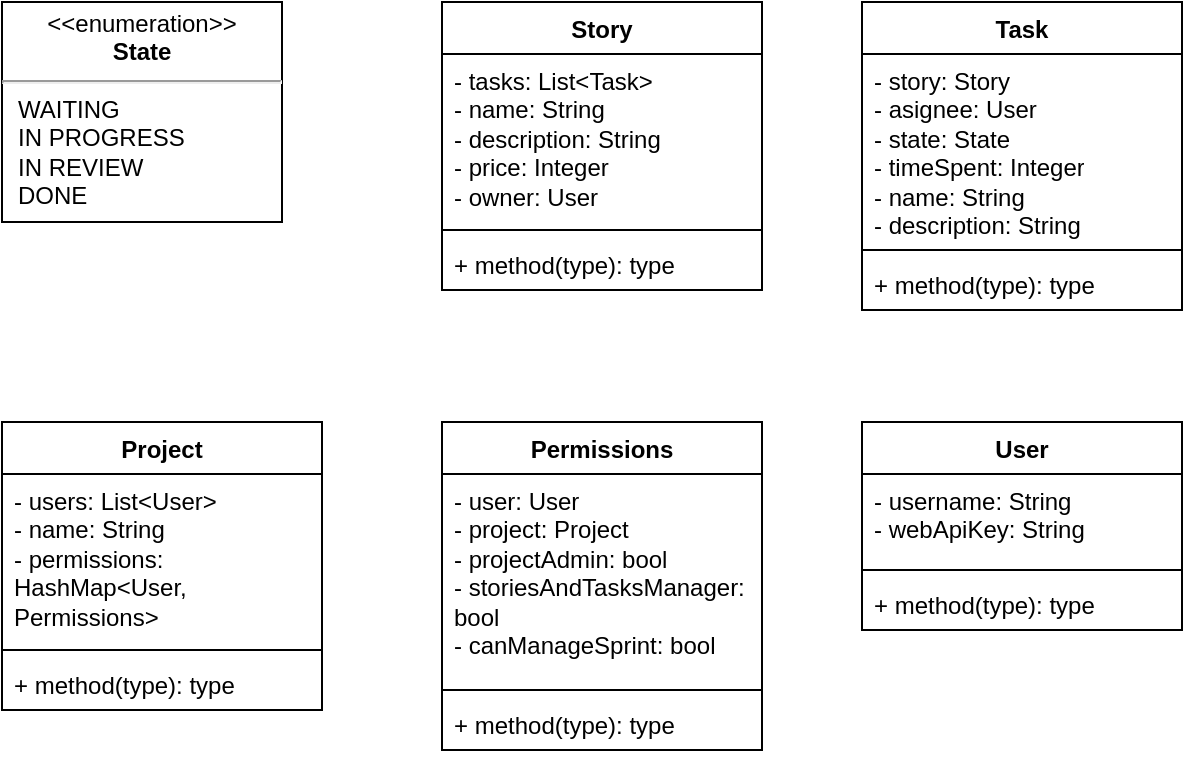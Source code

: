 <mxfile version="22.0.8" type="device">
  <diagram id="C5RBs43oDa-KdzZeNtuy" name="Page-1">
    <mxGraphModel dx="1235" dy="628" grid="1" gridSize="10" guides="1" tooltips="1" connect="1" arrows="1" fold="1" page="1" pageScale="1" pageWidth="827" pageHeight="1169" math="0" shadow="0">
      <root>
        <mxCell id="WIyWlLk6GJQsqaUBKTNV-0" />
        <mxCell id="WIyWlLk6GJQsqaUBKTNV-1" parent="WIyWlLk6GJQsqaUBKTNV-0" />
        <mxCell id="xTrlHvVz5tuh_iKy9N_Q-1" value="Story" style="swimlane;fontStyle=1;align=center;verticalAlign=top;childLayout=stackLayout;horizontal=1;startSize=26;horizontalStack=0;resizeParent=1;resizeParentMax=0;resizeLast=0;collapsible=1;marginBottom=0;whiteSpace=wrap;html=1;" vertex="1" parent="WIyWlLk6GJQsqaUBKTNV-1">
          <mxGeometry x="260" y="50" width="160" height="144" as="geometry" />
        </mxCell>
        <mxCell id="xTrlHvVz5tuh_iKy9N_Q-2" value="- tasks: List&amp;lt;Task&amp;gt;&lt;br&gt;- name: String&lt;br&gt;- description: String&lt;br&gt;- price: Integer&lt;br&gt;- owner: User" style="text;strokeColor=none;fillColor=none;align=left;verticalAlign=top;spacingLeft=4;spacingRight=4;overflow=hidden;rotatable=0;points=[[0,0.5],[1,0.5]];portConstraint=eastwest;whiteSpace=wrap;html=1;" vertex="1" parent="xTrlHvVz5tuh_iKy9N_Q-1">
          <mxGeometry y="26" width="160" height="84" as="geometry" />
        </mxCell>
        <mxCell id="xTrlHvVz5tuh_iKy9N_Q-13" value="" style="line;strokeWidth=1;fillColor=none;align=left;verticalAlign=middle;spacingTop=-1;spacingLeft=3;spacingRight=3;rotatable=0;labelPosition=right;points=[];portConstraint=eastwest;strokeColor=inherit;" vertex="1" parent="xTrlHvVz5tuh_iKy9N_Q-1">
          <mxGeometry y="110" width="160" height="8" as="geometry" />
        </mxCell>
        <mxCell id="xTrlHvVz5tuh_iKy9N_Q-14" value="+ method(type): type" style="text;strokeColor=none;fillColor=none;align=left;verticalAlign=top;spacingLeft=4;spacingRight=4;overflow=hidden;rotatable=0;points=[[0,0.5],[1,0.5]];portConstraint=eastwest;whiteSpace=wrap;html=1;dashed=1;" vertex="1" parent="xTrlHvVz5tuh_iKy9N_Q-1">
          <mxGeometry y="118" width="160" height="26" as="geometry" />
        </mxCell>
        <mxCell id="xTrlHvVz5tuh_iKy9N_Q-5" value="Task" style="swimlane;fontStyle=1;align=center;verticalAlign=top;childLayout=stackLayout;horizontal=1;startSize=26;horizontalStack=0;resizeParent=1;resizeParentMax=0;resizeLast=0;collapsible=1;marginBottom=0;whiteSpace=wrap;html=1;" vertex="1" parent="WIyWlLk6GJQsqaUBKTNV-1">
          <mxGeometry x="470" y="50" width="160" height="154" as="geometry" />
        </mxCell>
        <mxCell id="xTrlHvVz5tuh_iKy9N_Q-6" value="- story: Story&lt;br&gt;- asignee: User&lt;br&gt;- state: State&lt;br&gt;- timeSpent: Integer&lt;br&gt;- name: String&lt;br&gt;- description: String" style="text;strokeColor=none;fillColor=none;align=left;verticalAlign=top;spacingLeft=4;spacingRight=4;overflow=hidden;rotatable=0;points=[[0,0.5],[1,0.5]];portConstraint=eastwest;whiteSpace=wrap;html=1;" vertex="1" parent="xTrlHvVz5tuh_iKy9N_Q-5">
          <mxGeometry y="26" width="160" height="94" as="geometry" />
        </mxCell>
        <mxCell id="xTrlHvVz5tuh_iKy9N_Q-7" value="" style="line;strokeWidth=1;fillColor=none;align=left;verticalAlign=middle;spacingTop=-1;spacingLeft=3;spacingRight=3;rotatable=0;labelPosition=right;points=[];portConstraint=eastwest;strokeColor=inherit;" vertex="1" parent="xTrlHvVz5tuh_iKy9N_Q-5">
          <mxGeometry y="120" width="160" height="8" as="geometry" />
        </mxCell>
        <mxCell id="xTrlHvVz5tuh_iKy9N_Q-8" value="+ method(type): type" style="text;strokeColor=none;fillColor=none;align=left;verticalAlign=top;spacingLeft=4;spacingRight=4;overflow=hidden;rotatable=0;points=[[0,0.5],[1,0.5]];portConstraint=eastwest;whiteSpace=wrap;html=1;" vertex="1" parent="xTrlHvVz5tuh_iKy9N_Q-5">
          <mxGeometry y="128" width="160" height="26" as="geometry" />
        </mxCell>
        <mxCell id="xTrlHvVz5tuh_iKy9N_Q-10" value="&lt;p style=&quot;margin:0px;margin-top:4px;text-align:center;&quot;&gt;&amp;lt;&amp;lt;enumeration&amp;gt;&amp;gt;&lt;br&gt;&lt;b&gt;State&lt;/b&gt;&lt;/p&gt;&lt;hr&gt;&lt;p style=&quot;margin:0px;margin-left:8px;text-align:left;&quot;&gt;WAITING&lt;/p&gt;&lt;p style=&quot;margin:0px;margin-left:8px;text-align:left;&quot;&gt;IN PROGRESS&lt;/p&gt;&lt;p style=&quot;margin:0px;margin-left:8px;text-align:left;&quot;&gt;IN REVIEW&lt;/p&gt;&lt;p style=&quot;margin:0px;margin-left:8px;text-align:left;&quot;&gt;DONE&lt;/p&gt;" style="shape=rect;html=1;overflow=fill;whiteSpace=wrap;" vertex="1" parent="WIyWlLk6GJQsqaUBKTNV-1">
          <mxGeometry x="40" y="50" width="140" height="110" as="geometry" />
        </mxCell>
        <mxCell id="xTrlHvVz5tuh_iKy9N_Q-15" value="Project" style="swimlane;fontStyle=1;align=center;verticalAlign=top;childLayout=stackLayout;horizontal=1;startSize=26;horizontalStack=0;resizeParent=1;resizeParentMax=0;resizeLast=0;collapsible=1;marginBottom=0;whiteSpace=wrap;html=1;" vertex="1" parent="WIyWlLk6GJQsqaUBKTNV-1">
          <mxGeometry x="40" y="260" width="160" height="144" as="geometry" />
        </mxCell>
        <mxCell id="xTrlHvVz5tuh_iKy9N_Q-16" value="- users: List&amp;lt;User&amp;gt;&lt;br&gt;- name: String&lt;br&gt;- permissions: HashMap&amp;lt;User, Permissions&amp;gt;" style="text;strokeColor=none;fillColor=none;align=left;verticalAlign=top;spacingLeft=4;spacingRight=4;overflow=hidden;rotatable=0;points=[[0,0.5],[1,0.5]];portConstraint=eastwest;whiteSpace=wrap;html=1;" vertex="1" parent="xTrlHvVz5tuh_iKy9N_Q-15">
          <mxGeometry y="26" width="160" height="84" as="geometry" />
        </mxCell>
        <mxCell id="xTrlHvVz5tuh_iKy9N_Q-17" value="" style="line;strokeWidth=1;fillColor=none;align=left;verticalAlign=middle;spacingTop=-1;spacingLeft=3;spacingRight=3;rotatable=0;labelPosition=right;points=[];portConstraint=eastwest;strokeColor=inherit;" vertex="1" parent="xTrlHvVz5tuh_iKy9N_Q-15">
          <mxGeometry y="110" width="160" height="8" as="geometry" />
        </mxCell>
        <mxCell id="xTrlHvVz5tuh_iKy9N_Q-18" value="+ method(type): type" style="text;strokeColor=none;fillColor=none;align=left;verticalAlign=top;spacingLeft=4;spacingRight=4;overflow=hidden;rotatable=0;points=[[0,0.5],[1,0.5]];portConstraint=eastwest;whiteSpace=wrap;html=1;" vertex="1" parent="xTrlHvVz5tuh_iKy9N_Q-15">
          <mxGeometry y="118" width="160" height="26" as="geometry" />
        </mxCell>
        <mxCell id="xTrlHvVz5tuh_iKy9N_Q-19" value="Permissions" style="swimlane;fontStyle=1;align=center;verticalAlign=top;childLayout=stackLayout;horizontal=1;startSize=26;horizontalStack=0;resizeParent=1;resizeParentMax=0;resizeLast=0;collapsible=1;marginBottom=0;whiteSpace=wrap;html=1;" vertex="1" parent="WIyWlLk6GJQsqaUBKTNV-1">
          <mxGeometry x="260" y="260" width="160" height="164" as="geometry" />
        </mxCell>
        <mxCell id="xTrlHvVz5tuh_iKy9N_Q-20" value="- user: User&lt;br&gt;- project: Project&lt;br&gt;- projectAdmin: bool&lt;br&gt;- storiesAndTasksManager: bool&lt;br&gt;- canManageSprint: bool" style="text;strokeColor=none;fillColor=none;align=left;verticalAlign=top;spacingLeft=4;spacingRight=4;overflow=hidden;rotatable=0;points=[[0,0.5],[1,0.5]];portConstraint=eastwest;whiteSpace=wrap;html=1;" vertex="1" parent="xTrlHvVz5tuh_iKy9N_Q-19">
          <mxGeometry y="26" width="160" height="104" as="geometry" />
        </mxCell>
        <mxCell id="xTrlHvVz5tuh_iKy9N_Q-21" value="" style="line;strokeWidth=1;fillColor=none;align=left;verticalAlign=middle;spacingTop=-1;spacingLeft=3;spacingRight=3;rotatable=0;labelPosition=right;points=[];portConstraint=eastwest;strokeColor=inherit;" vertex="1" parent="xTrlHvVz5tuh_iKy9N_Q-19">
          <mxGeometry y="130" width="160" height="8" as="geometry" />
        </mxCell>
        <mxCell id="xTrlHvVz5tuh_iKy9N_Q-22" value="+ method(type): type" style="text;strokeColor=none;fillColor=none;align=left;verticalAlign=top;spacingLeft=4;spacingRight=4;overflow=hidden;rotatable=0;points=[[0,0.5],[1,0.5]];portConstraint=eastwest;whiteSpace=wrap;html=1;" vertex="1" parent="xTrlHvVz5tuh_iKy9N_Q-19">
          <mxGeometry y="138" width="160" height="26" as="geometry" />
        </mxCell>
        <mxCell id="xTrlHvVz5tuh_iKy9N_Q-24" value="User" style="swimlane;fontStyle=1;align=center;verticalAlign=top;childLayout=stackLayout;horizontal=1;startSize=26;horizontalStack=0;resizeParent=1;resizeParentMax=0;resizeLast=0;collapsible=1;marginBottom=0;whiteSpace=wrap;html=1;" vertex="1" parent="WIyWlLk6GJQsqaUBKTNV-1">
          <mxGeometry x="470" y="260" width="160" height="104" as="geometry" />
        </mxCell>
        <mxCell id="xTrlHvVz5tuh_iKy9N_Q-25" value="- username: String&lt;br&gt;- webApiKey: String" style="text;strokeColor=none;fillColor=none;align=left;verticalAlign=top;spacingLeft=4;spacingRight=4;overflow=hidden;rotatable=0;points=[[0,0.5],[1,0.5]];portConstraint=eastwest;whiteSpace=wrap;html=1;" vertex="1" parent="xTrlHvVz5tuh_iKy9N_Q-24">
          <mxGeometry y="26" width="160" height="44" as="geometry" />
        </mxCell>
        <mxCell id="xTrlHvVz5tuh_iKy9N_Q-26" value="" style="line;strokeWidth=1;fillColor=none;align=left;verticalAlign=middle;spacingTop=-1;spacingLeft=3;spacingRight=3;rotatable=0;labelPosition=right;points=[];portConstraint=eastwest;strokeColor=inherit;" vertex="1" parent="xTrlHvVz5tuh_iKy9N_Q-24">
          <mxGeometry y="70" width="160" height="8" as="geometry" />
        </mxCell>
        <mxCell id="xTrlHvVz5tuh_iKy9N_Q-27" value="+ method(type): type" style="text;strokeColor=none;fillColor=none;align=left;verticalAlign=top;spacingLeft=4;spacingRight=4;overflow=hidden;rotatable=0;points=[[0,0.5],[1,0.5]];portConstraint=eastwest;whiteSpace=wrap;html=1;" vertex="1" parent="xTrlHvVz5tuh_iKy9N_Q-24">
          <mxGeometry y="78" width="160" height="26" as="geometry" />
        </mxCell>
      </root>
    </mxGraphModel>
  </diagram>
</mxfile>
